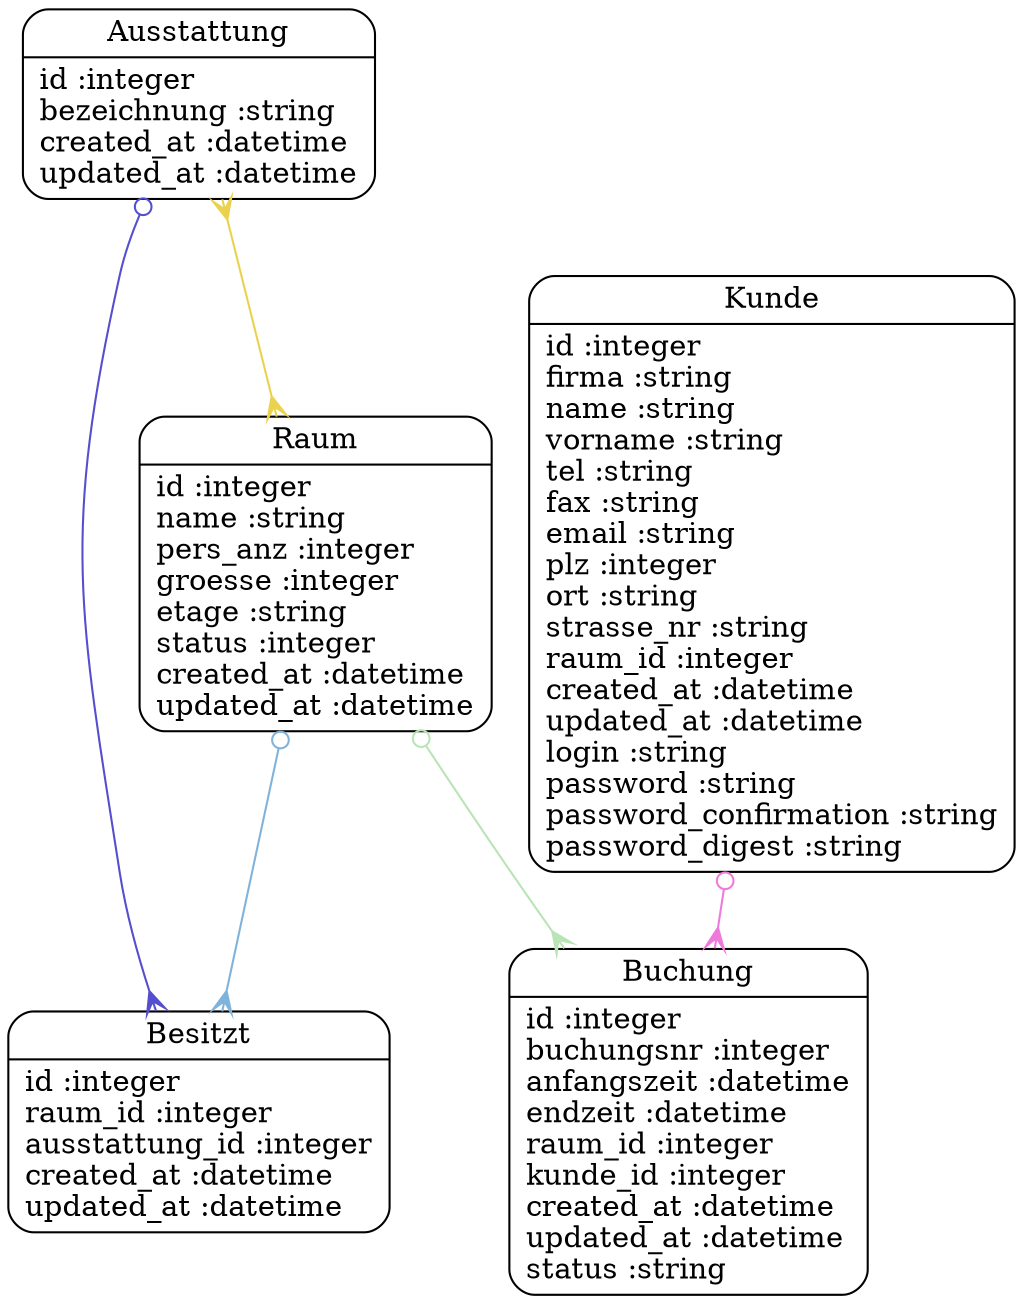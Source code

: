 digraph models_diagram {
	graph[overlap=false, splines=true]
	"Ausstattung" [shape=Mrecord, label="{Ausstattung|id :integer\lbezeichnung :string\lcreated_at :datetime\lupdated_at :datetime\l}"]
	"Besitzt" [shape=Mrecord, label="{Besitzt|id :integer\lraum_id :integer\lausstattung_id :integer\lcreated_at :datetime\lupdated_at :datetime\l}"]
	"Buchung" [shape=Mrecord, label="{Buchung|id :integer\lbuchungsnr :integer\lanfangszeit :datetime\lendzeit :datetime\lraum_id :integer\lkunde_id :integer\lcreated_at :datetime\lupdated_at :datetime\lstatus :string\l}"]
	"Kunde" [shape=Mrecord, label="{Kunde|id :integer\lfirma :string\lname :string\lvorname :string\ltel :string\lfax :string\lemail :string\lplz :integer\lort :string\lstrasse_nr :string\lraum_id :integer\lcreated_at :datetime\lupdated_at :datetime\llogin :string\lpassword :string\lpassword_confirmation :string\lpassword_digest :string\l}"]
	"Raum" [shape=Mrecord, label="{Raum|id :integer\lname :string\lpers_anz :integer\lgroesse :integer\letage :string\lstatus :integer\lcreated_at :datetime\lupdated_at :datetime\l}"]
	"Ausstattung" -> "Besitzt" [arrowtail=odot, arrowhead=crow, dir=both color="#554FCE"]
	"Ausstattung" -> "Raum" [arrowtail=crow, arrowhead=crow, dir=both color="#EAD24E"]
	"Kunde" -> "Buchung" [arrowtail=odot, arrowhead=crow, dir=both color="#EE7BDC"]
	"Raum" -> "Besitzt" [arrowtail=odot, arrowhead=crow, dir=both color="#80B3DB"]
	"Raum" -> "Buchung" [arrowtail=odot, arrowhead=crow, dir=both color="#B9E4B5"]
}
